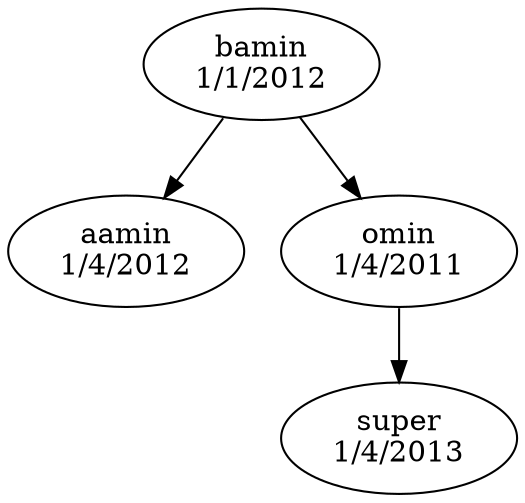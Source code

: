 digraph tree {
"bamin
1/1/2012" -> "aamin
1/4/2012";
"bamin
1/1/2012" -> "omin
1/4/2011";
"omin
1/4/2011" -> "super
1/4/2013";
}
